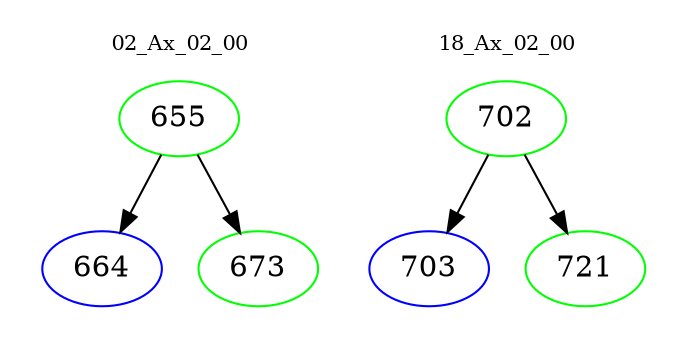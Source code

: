digraph{
subgraph cluster_0 {
color = white
label = "02_Ax_02_00";
fontsize=10;
T0_655 [label="655", color="green"]
T0_655 -> T0_664 [color="black"]
T0_664 [label="664", color="blue"]
T0_655 -> T0_673 [color="black"]
T0_673 [label="673", color="green"]
}
subgraph cluster_1 {
color = white
label = "18_Ax_02_00";
fontsize=10;
T1_702 [label="702", color="green"]
T1_702 -> T1_703 [color="black"]
T1_703 [label="703", color="blue"]
T1_702 -> T1_721 [color="black"]
T1_721 [label="721", color="green"]
}
}
